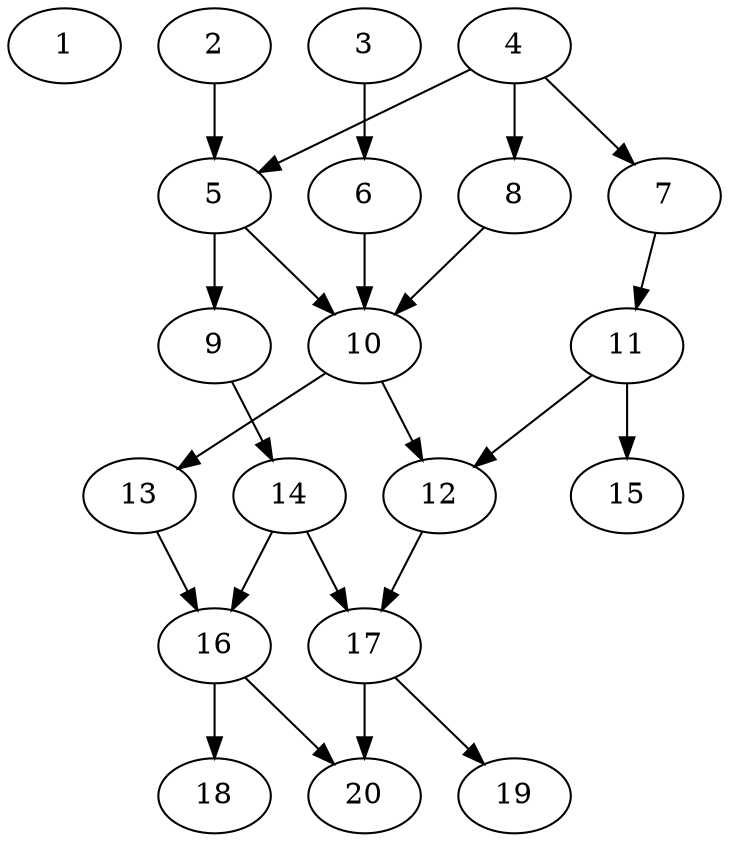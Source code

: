 // DAG automatically generated by daggen at Tue Jul 23 14:27:02 2019
// ./daggen --dot -n 20 --ccr 0.3 --fat 0.5 --regular 0.5 --density 0.7 --mindata 5242880 --maxdata 52428800 
digraph G {
  1 [size="98798933", alpha="0.17", expect_size="29639680"] 
  2 [size="53961387", alpha="0.13", expect_size="16188416"] 
  2 -> 5 [size ="16188416"]
  3 [size="35761493", alpha="0.14", expect_size="10728448"] 
  3 -> 6 [size ="10728448"]
  4 [size="83872427", alpha="0.02", expect_size="25161728"] 
  4 -> 5 [size ="25161728"]
  4 -> 7 [size ="25161728"]
  4 -> 8 [size ="25161728"]
  5 [size="67976533", alpha="0.06", expect_size="20392960"] 
  5 -> 9 [size ="20392960"]
  5 -> 10 [size ="20392960"]
  6 [size="95914667", alpha="0.13", expect_size="28774400"] 
  6 -> 10 [size ="28774400"]
  7 [size="126836053", alpha="0.17", expect_size="38050816"] 
  7 -> 11 [size ="38050816"]
  8 [size="43960320", alpha="0.08", expect_size="13188096"] 
  8 -> 10 [size ="13188096"]
  9 [size="161897813", alpha="0.18", expect_size="48569344"] 
  9 -> 14 [size ="48569344"]
  10 [size="81281707", alpha="0.02", expect_size="24384512"] 
  10 -> 12 [size ="24384512"]
  10 -> 13 [size ="24384512"]
  11 [size="40168107", alpha="0.15", expect_size="12050432"] 
  11 -> 12 [size ="12050432"]
  11 -> 15 [size ="12050432"]
  12 [size="17592320", alpha="0.12", expect_size="5277696"] 
  12 -> 17 [size ="5277696"]
  13 [size="118237867", alpha="0.12", expect_size="35471360"] 
  13 -> 16 [size ="35471360"]
  14 [size="73687040", alpha="0.11", expect_size="22106112"] 
  14 -> 16 [size ="22106112"]
  14 -> 17 [size ="22106112"]
  15 [size="90487467", alpha="0.03", expect_size="27146240"] 
  16 [size="139465387", alpha="0.05", expect_size="41839616"] 
  16 -> 18 [size ="41839616"]
  16 -> 20 [size ="41839616"]
  17 [size="86941013", alpha="0.09", expect_size="26082304"] 
  17 -> 19 [size ="26082304"]
  17 -> 20 [size ="26082304"]
  18 [size="61917867", alpha="0.04", expect_size="18575360"] 
  19 [size="121972053", alpha="0.12", expect_size="36591616"] 
  20 [size="109090133", alpha="0.13", expect_size="32727040"] 
}
